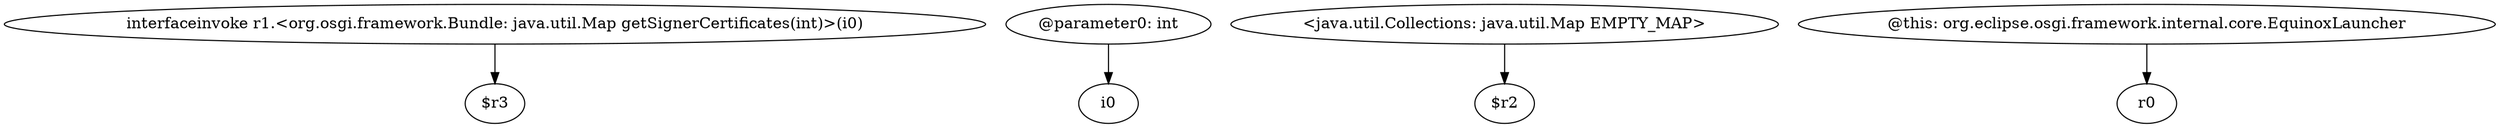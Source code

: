 digraph g {
0[label="interfaceinvoke r1.<org.osgi.framework.Bundle: java.util.Map getSignerCertificates(int)>(i0)"]
1[label="$r3"]
0->1[label=""]
2[label="@parameter0: int"]
3[label="i0"]
2->3[label=""]
4[label="<java.util.Collections: java.util.Map EMPTY_MAP>"]
5[label="$r2"]
4->5[label=""]
6[label="@this: org.eclipse.osgi.framework.internal.core.EquinoxLauncher"]
7[label="r0"]
6->7[label=""]
}